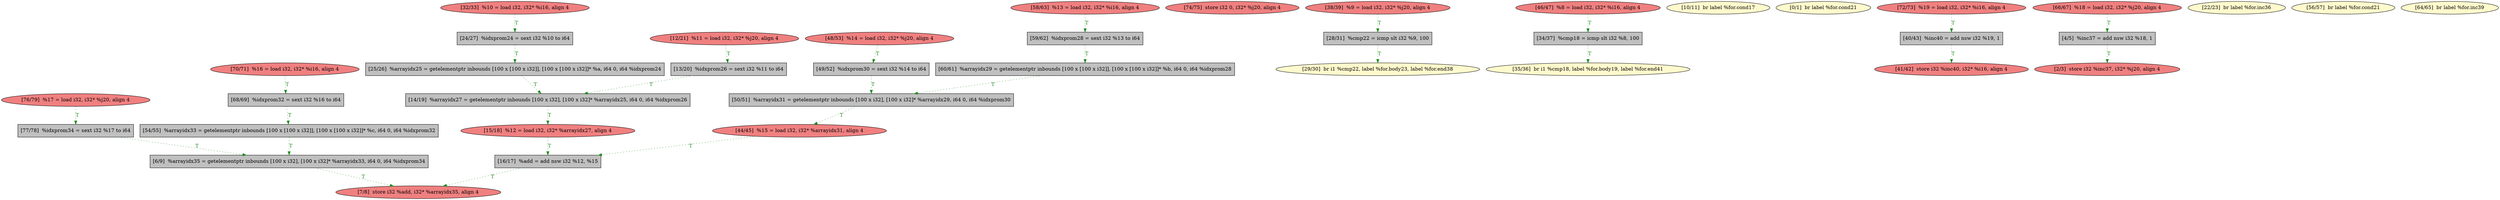 
digraph G {


node1538 [fillcolor=lightcoral,label="[76/79]  %17 = load i32, i32* %j20, align 4",shape=ellipse,style=filled ]
node1537 [fillcolor=lightcoral,label="[74/75]  store i32 0, i32* %j20, align 4",shape=ellipse,style=filled ]
node1536 [fillcolor=grey,label="[16/17]  %add = add nsw i32 %12, %15",shape=rectangle,style=filled ]
node1505 [fillcolor=lightcoral,label="[12/21]  %11 = load i32, i32* %j20, align 4",shape=ellipse,style=filled ]
node1511 [fillcolor=lemonchiffon,label="[29/30]  br i1 %cmp22, label %for.body23, label %for.end38",shape=ellipse,style=filled ]
node1519 [fillcolor=grey,label="[13/20]  %idxprom26 = sext i32 %11 to i64",shape=rectangle,style=filled ]
node1509 [fillcolor=lightcoral,label="[32/33]  %10 = load i32, i32* %i16, align 4",shape=ellipse,style=filled ]
node1507 [fillcolor=grey,label="[24/27]  %idxprom24 = sext i32 %10 to i64",shape=rectangle,style=filled ]
node1517 [fillcolor=lightcoral,label="[46/47]  %8 = load i32, i32* %i16, align 4",shape=ellipse,style=filled ]
node1539 [fillcolor=grey,label="[77/78]  %idxprom34 = sext i32 %17 to i64",shape=rectangle,style=filled ]
node1504 [fillcolor=lemonchiffon,label="[10/11]  br label %for.cond17",shape=ellipse,style=filled ]
node1513 [fillcolor=grey,label="[14/19]  %arrayidx27 = getelementptr inbounds [100 x i32], [100 x i32]* %arrayidx25, i64 0, i64 %idxprom26",shape=rectangle,style=filled ]
node1526 [fillcolor=lemonchiffon,label="[35/36]  br i1 %cmp18, label %for.body19, label %for.end41",shape=ellipse,style=filled ]
node1500 [fillcolor=lemonchiffon,label="[0/1]  br label %for.cond21",shape=ellipse,style=filled ]
node1515 [fillcolor=grey,label="[40/43]  %inc40 = add nsw i32 %19, 1",shape=rectangle,style=filled ]
node1520 [fillcolor=lightcoral,label="[41/42]  store i32 %inc40, i32* %i16, align 4",shape=ellipse,style=filled ]
node1510 [fillcolor=lightcoral,label="[15/18]  %12 = load i32, i32* %arrayidx27, align 4",shape=ellipse,style=filled ]
node1521 [fillcolor=lightcoral,label="[48/53]  %14 = load i32, i32* %j20, align 4",shape=ellipse,style=filled ]
node1503 [fillcolor=grey,label="[6/9]  %arrayidx35 = getelementptr inbounds [100 x i32], [100 x i32]* %arrayidx33, i64 0, i64 %idxprom34",shape=rectangle,style=filled ]
node1501 [fillcolor=lightcoral,label="[2/3]  store i32 %inc37, i32* %j20, align 4",shape=ellipse,style=filled ]
node1502 [fillcolor=grey,label="[4/5]  %inc37 = add nsw i32 %18, 1",shape=rectangle,style=filled ]
node1516 [fillcolor=lightcoral,label="[44/45]  %15 = load i32, i32* %arrayidx31, align 4",shape=ellipse,style=filled ]
node1518 [fillcolor=grey,label="[25/26]  %arrayidx25 = getelementptr inbounds [100 x [100 x i32]], [100 x [100 x i32]]* %a, i64 0, i64 %idxprom24",shape=rectangle,style=filled ]
node1522 [fillcolor=grey,label="[54/55]  %arrayidx33 = getelementptr inbounds [100 x [100 x i32]], [100 x [100 x i32]]* %c, i64 0, i64 %idxprom32",shape=rectangle,style=filled ]
node1523 [fillcolor=lightcoral,label="[7/8]  store i32 %add, i32* %arrayidx35, align 4",shape=ellipse,style=filled ]
node1506 [fillcolor=lemonchiffon,label="[22/23]  br label %for.inc36",shape=ellipse,style=filled ]
node1508 [fillcolor=grey,label="[28/31]  %cmp22 = icmp slt i32 %9, 100",shape=rectangle,style=filled ]
node1524 [fillcolor=lemonchiffon,label="[56/57]  br label %for.cond21",shape=ellipse,style=filled ]
node1525 [fillcolor=lightcoral,label="[58/63]  %13 = load i32, i32* %i16, align 4",shape=ellipse,style=filled ]
node1534 [fillcolor=lightcoral,label="[70/71]  %16 = load i32, i32* %i16, align 4",shape=ellipse,style=filled ]
node1527 [fillcolor=grey,label="[50/51]  %arrayidx31 = getelementptr inbounds [100 x i32], [100 x i32]* %arrayidx29, i64 0, i64 %idxprom30",shape=rectangle,style=filled ]
node1528 [fillcolor=lemonchiffon,label="[64/65]  br label %for.inc39",shape=ellipse,style=filled ]
node1529 [fillcolor=grey,label="[59/62]  %idxprom28 = sext i32 %13 to i64",shape=rectangle,style=filled ]
node1514 [fillcolor=lightcoral,label="[38/39]  %9 = load i32, i32* %j20, align 4",shape=ellipse,style=filled ]
node1531 [fillcolor=grey,label="[68/69]  %idxprom32 = sext i32 %16 to i64",shape=rectangle,style=filled ]
node1512 [fillcolor=grey,label="[34/37]  %cmp18 = icmp slt i32 %8, 100",shape=rectangle,style=filled ]
node1530 [fillcolor=lightcoral,label="[66/67]  %18 = load i32, i32* %j20, align 4",shape=ellipse,style=filled ]
node1532 [fillcolor=grey,label="[60/61]  %arrayidx29 = getelementptr inbounds [100 x [100 x i32]], [100 x [100 x i32]]* %b, i64 0, i64 %idxprom28",shape=rectangle,style=filled ]
node1533 [fillcolor=grey,label="[49/52]  %idxprom30 = sext i32 %14 to i64",shape=rectangle,style=filled ]
node1535 [fillcolor=lightcoral,label="[72/73]  %19 = load i32, i32* %i16, align 4",shape=ellipse,style=filled ]

node1518->node1513 [style=dotted,color=forestgreen,label="T",fontcolor=forestgreen ]
node1521->node1533 [style=dotted,color=forestgreen,label="T",fontcolor=forestgreen ]
node1522->node1503 [style=dotted,color=forestgreen,label="T",fontcolor=forestgreen ]
node1516->node1536 [style=dotted,color=forestgreen,label="T",fontcolor=forestgreen ]
node1535->node1515 [style=dotted,color=forestgreen,label="T",fontcolor=forestgreen ]
node1514->node1508 [style=dotted,color=forestgreen,label="T",fontcolor=forestgreen ]
node1512->node1526 [style=dotted,color=forestgreen,label="T",fontcolor=forestgreen ]
node1510->node1536 [style=dotted,color=forestgreen,label="T",fontcolor=forestgreen ]
node1527->node1516 [style=dotted,color=forestgreen,label="T",fontcolor=forestgreen ]
node1513->node1510 [style=dotted,color=forestgreen,label="T",fontcolor=forestgreen ]
node1532->node1527 [style=dotted,color=forestgreen,label="T",fontcolor=forestgreen ]
node1508->node1511 [style=dotted,color=forestgreen,label="T",fontcolor=forestgreen ]
node1531->node1522 [style=dotted,color=forestgreen,label="T",fontcolor=forestgreen ]
node1525->node1529 [style=dotted,color=forestgreen,label="T",fontcolor=forestgreen ]
node1536->node1523 [style=dotted,color=forestgreen,label="T",fontcolor=forestgreen ]
node1533->node1527 [style=dotted,color=forestgreen,label="T",fontcolor=forestgreen ]
node1509->node1507 [style=dotted,color=forestgreen,label="T",fontcolor=forestgreen ]
node1519->node1513 [style=dotted,color=forestgreen,label="T",fontcolor=forestgreen ]
node1539->node1503 [style=dotted,color=forestgreen,label="T",fontcolor=forestgreen ]
node1538->node1539 [style=dotted,color=forestgreen,label="T",fontcolor=forestgreen ]
node1529->node1532 [style=dotted,color=forestgreen,label="T",fontcolor=forestgreen ]
node1505->node1519 [style=dotted,color=forestgreen,label="T",fontcolor=forestgreen ]
node1507->node1518 [style=dotted,color=forestgreen,label="T",fontcolor=forestgreen ]
node1502->node1501 [style=dotted,color=forestgreen,label="T",fontcolor=forestgreen ]
node1534->node1531 [style=dotted,color=forestgreen,label="T",fontcolor=forestgreen ]
node1503->node1523 [style=dotted,color=forestgreen,label="T",fontcolor=forestgreen ]
node1530->node1502 [style=dotted,color=forestgreen,label="T",fontcolor=forestgreen ]
node1517->node1512 [style=dotted,color=forestgreen,label="T",fontcolor=forestgreen ]
node1515->node1520 [style=dotted,color=forestgreen,label="T",fontcolor=forestgreen ]


}
